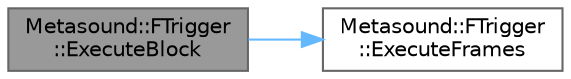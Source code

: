 digraph "Metasound::FTrigger::ExecuteBlock"
{
 // INTERACTIVE_SVG=YES
 // LATEX_PDF_SIZE
  bgcolor="transparent";
  edge [fontname=Helvetica,fontsize=10,labelfontname=Helvetica,labelfontsize=10];
  node [fontname=Helvetica,fontsize=10,shape=box,height=0.2,width=0.4];
  rankdir="LR";
  Node1 [id="Node000001",label="Metasound::FTrigger\l::ExecuteBlock",height=0.2,width=0.4,color="gray40", fillcolor="grey60", style="filled", fontcolor="black",tooltip="Executes one block of frames and calls underlying InPreTrigger and InOnTrigger functions with frame i..."];
  Node1 -> Node2 [id="edge1_Node000001_Node000002",color="steelblue1",style="solid",tooltip=" "];
  Node2 [id="Node000002",label="Metasound::FTrigger\l::ExecuteFrames",height=0.2,width=0.4,color="grey40", fillcolor="white", style="filled",URL="$d8/dbc/classMetasound_1_1FTrigger.html#a306bd722de4d776034664a0e5feef380",tooltip=" "];
}
